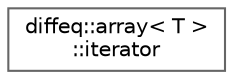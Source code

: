 digraph "Graphical Class Hierarchy"
{
 // LATEX_PDF_SIZE
  bgcolor="transparent";
  edge [fontname=Helvetica,fontsize=10,labelfontname=Helvetica,labelfontsize=10];
  node [fontname=Helvetica,fontsize=10,shape=box,height=0.2,width=0.4];
  rankdir="LR";
  Node0 [id="Node000000",label="diffeq::array\< T \>\l::iterator",height=0.2,width=0.4,color="grey40", fillcolor="white", style="filled",URL="$classdiffeq_1_1array_1_1iterator.html",tooltip="STL iterator class."];
}
